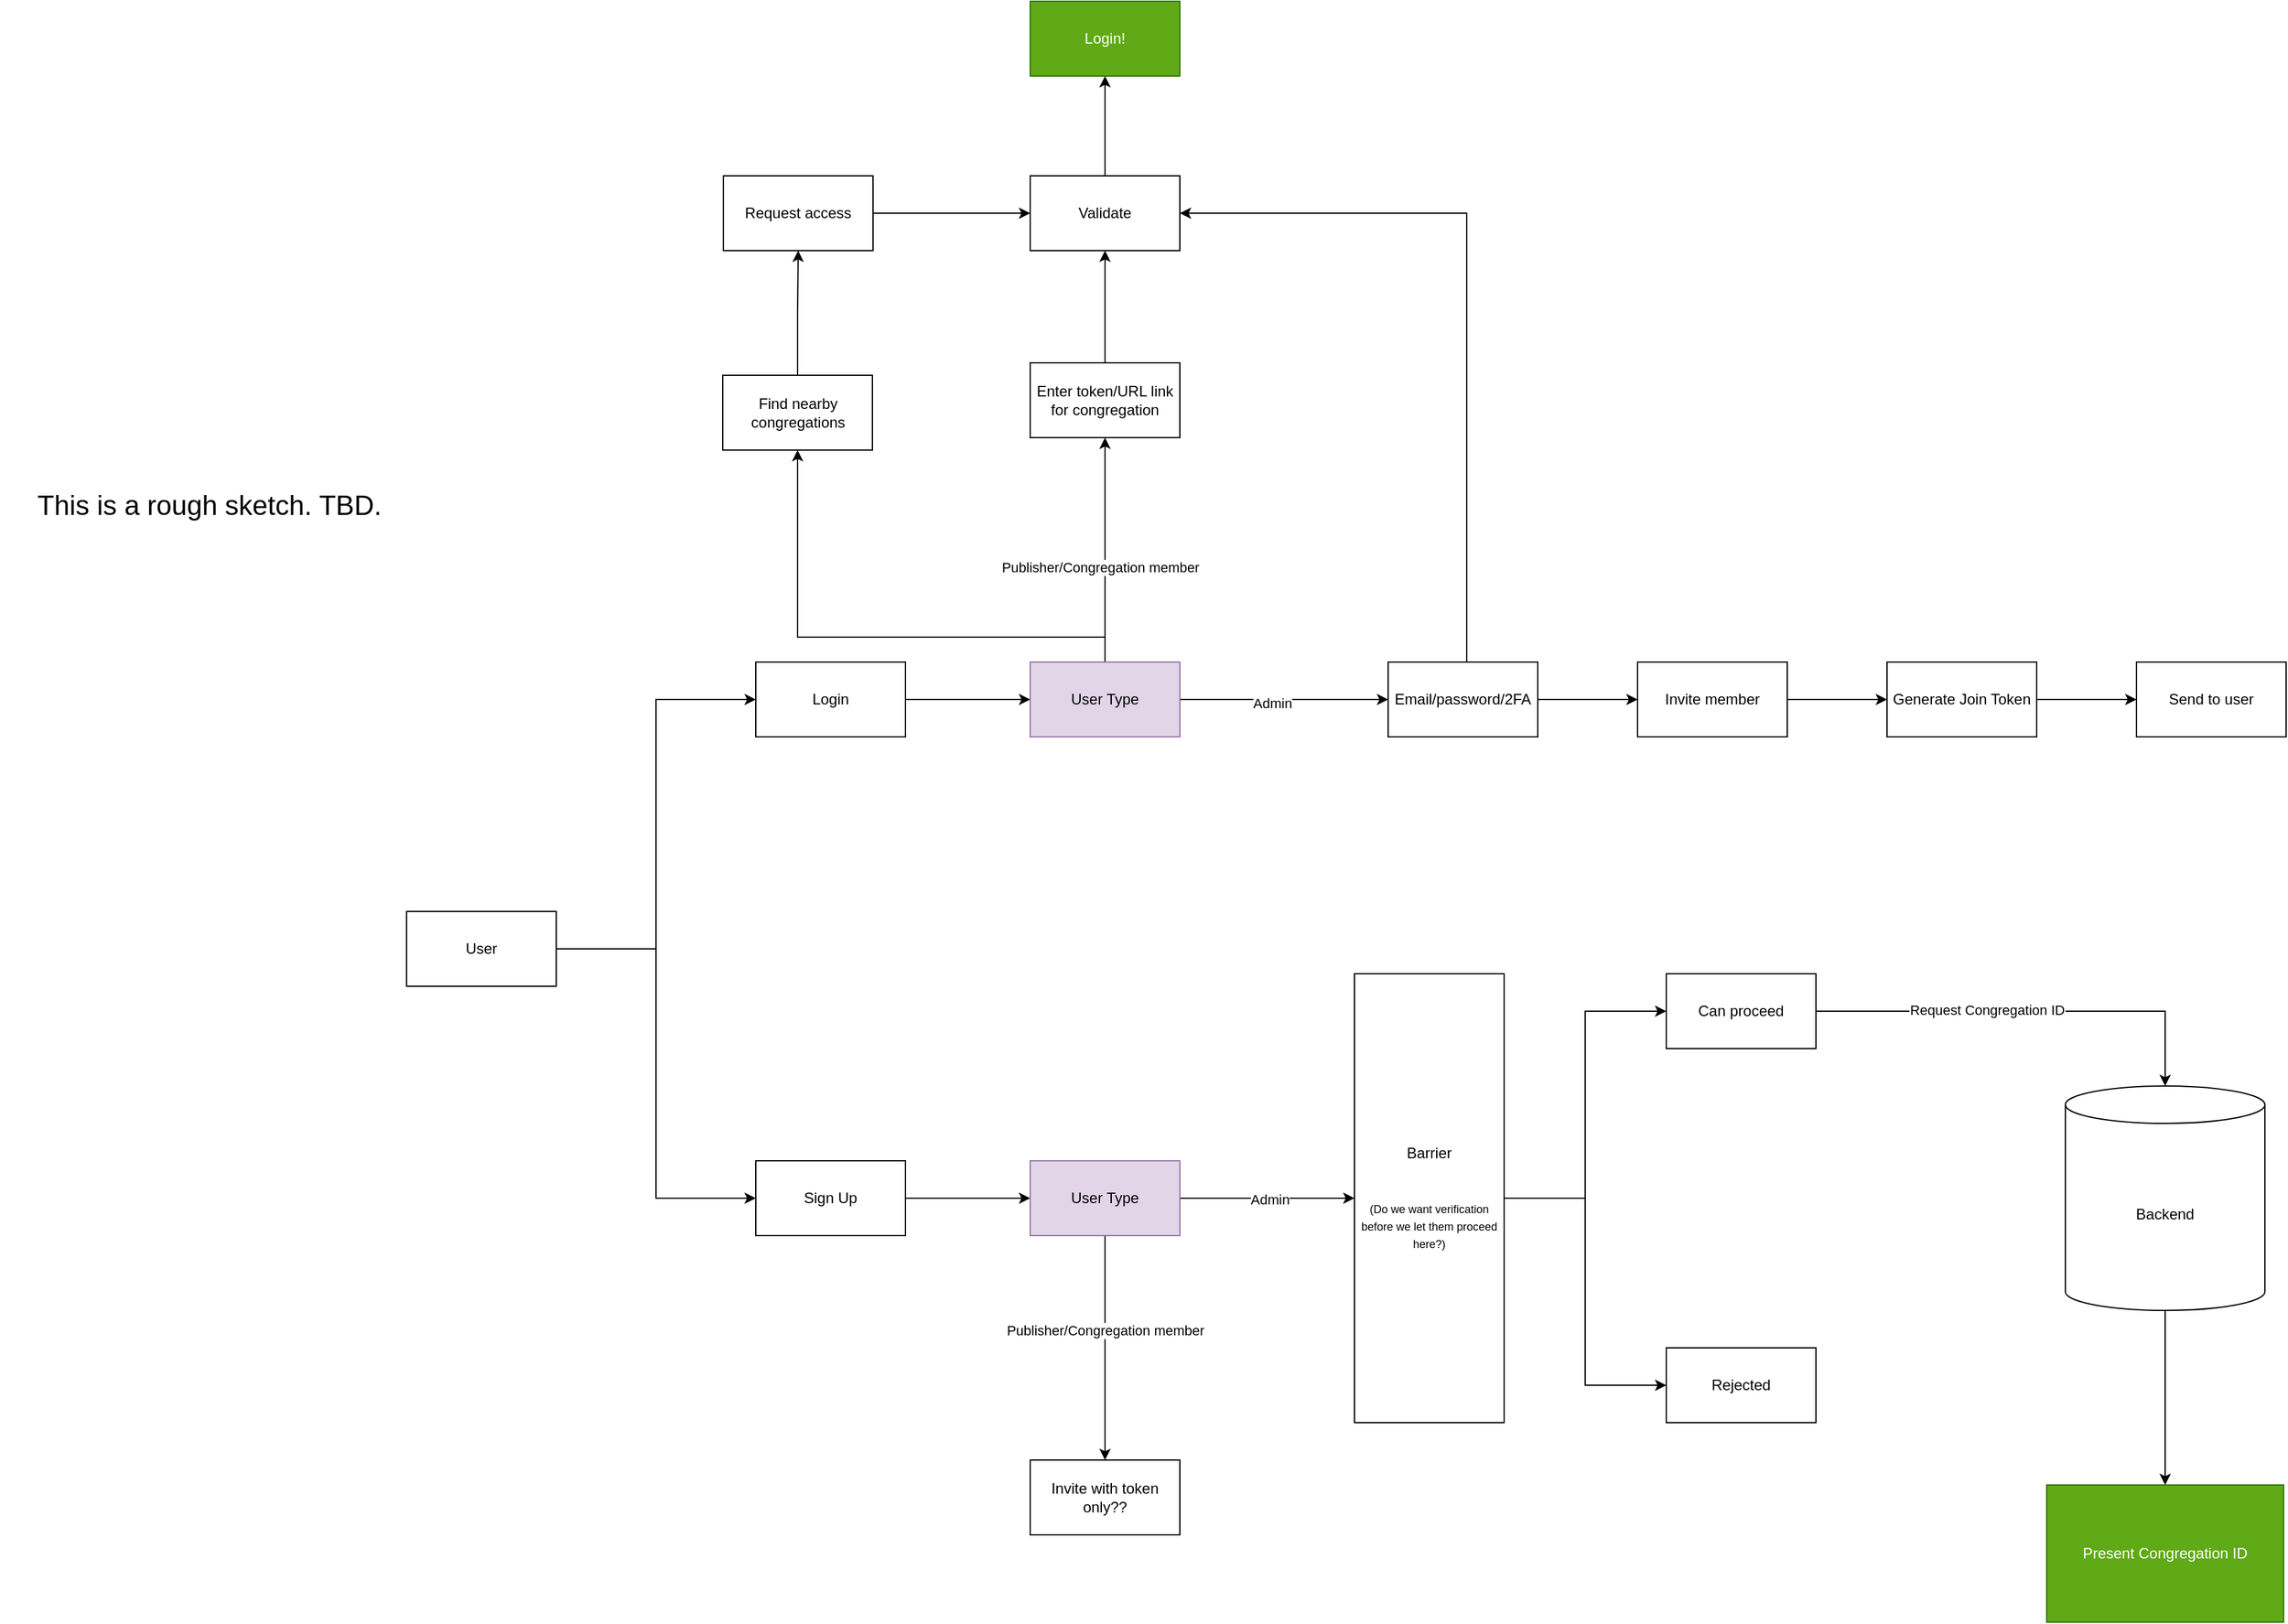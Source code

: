 <mxfile version="22.0.0" type="github">
  <diagram name="User signup flow" id="o2GrZaCjWQQd2fSFEVUN">
    <mxGraphModel dx="2601" dy="2298" grid="1" gridSize="10" guides="1" tooltips="1" connect="1" arrows="1" fold="1" page="1" pageScale="1" pageWidth="827" pageHeight="1169" math="0" shadow="0">
      <root>
        <mxCell id="0" />
        <mxCell id="1" parent="0" />
        <mxCell id="fBh_FYKIKYjijbqq-Vlf-8" style="edgeStyle=orthogonalEdgeStyle;rounded=0;orthogonalLoop=1;jettySize=auto;html=1;entryX=0;entryY=0.5;entryDx=0;entryDy=0;" parent="1" source="fBh_FYKIKYjijbqq-Vlf-2" target="fBh_FYKIKYjijbqq-Vlf-4" edge="1">
          <mxGeometry relative="1" as="geometry" />
        </mxCell>
        <mxCell id="fBh_FYKIKYjijbqq-Vlf-9" style="edgeStyle=orthogonalEdgeStyle;rounded=0;orthogonalLoop=1;jettySize=auto;html=1;entryX=0;entryY=0.5;entryDx=0;entryDy=0;" parent="1" source="fBh_FYKIKYjijbqq-Vlf-2" target="fBh_FYKIKYjijbqq-Vlf-5" edge="1">
          <mxGeometry relative="1" as="geometry" />
        </mxCell>
        <mxCell id="fBh_FYKIKYjijbqq-Vlf-2" value="User" style="rounded=0;whiteSpace=wrap;html=1;" parent="1" vertex="1">
          <mxGeometry x="40" y="370" width="120" height="60" as="geometry" />
        </mxCell>
        <mxCell id="fBh_FYKIKYjijbqq-Vlf-3" value="&lt;font style=&quot;font-size: 22px;&quot;&gt;This is a rough sketch. TBD.&lt;/font&gt;" style="text;html=1;strokeColor=none;fillColor=none;align=center;verticalAlign=middle;whiteSpace=wrap;rounded=0;" parent="1" vertex="1">
          <mxGeometry x="-286" y="-20" width="336" height="130" as="geometry" />
        </mxCell>
        <mxCell id="fBh_FYKIKYjijbqq-Vlf-46" value="" style="edgeStyle=orthogonalEdgeStyle;rounded=0;orthogonalLoop=1;jettySize=auto;html=1;entryX=0;entryY=0.5;entryDx=0;entryDy=0;" parent="1" source="fBh_FYKIKYjijbqq-Vlf-4" target="fBh_FYKIKYjijbqq-Vlf-47" edge="1">
          <mxGeometry relative="1" as="geometry">
            <mxPoint x="480" y="250" as="targetPoint" />
          </mxGeometry>
        </mxCell>
        <mxCell id="fBh_FYKIKYjijbqq-Vlf-4" value="Login" style="rounded=0;whiteSpace=wrap;html=1;" parent="1" vertex="1">
          <mxGeometry x="320" y="170" width="120" height="60" as="geometry" />
        </mxCell>
        <mxCell id="fBh_FYKIKYjijbqq-Vlf-19" style="edgeStyle=orthogonalEdgeStyle;rounded=0;orthogonalLoop=1;jettySize=auto;html=1;entryX=0;entryY=0.5;entryDx=0;entryDy=0;" parent="1" source="fBh_FYKIKYjijbqq-Vlf-5" target="fBh_FYKIKYjijbqq-Vlf-16" edge="1">
          <mxGeometry relative="1" as="geometry" />
        </mxCell>
        <mxCell id="fBh_FYKIKYjijbqq-Vlf-5" value="Sign Up" style="rounded=0;whiteSpace=wrap;html=1;" parent="1" vertex="1">
          <mxGeometry x="320" y="570" width="120" height="60" as="geometry" />
        </mxCell>
        <mxCell id="fBh_FYKIKYjijbqq-Vlf-14" value="Invite with token only??" style="rounded=0;whiteSpace=wrap;html=1;" parent="1" vertex="1">
          <mxGeometry x="540" y="810" width="120" height="60" as="geometry" />
        </mxCell>
        <mxCell id="fBh_FYKIKYjijbqq-Vlf-17" style="edgeStyle=orthogonalEdgeStyle;rounded=0;orthogonalLoop=1;jettySize=auto;html=1;entryX=0.5;entryY=0;entryDx=0;entryDy=0;" parent="1" source="fBh_FYKIKYjijbqq-Vlf-16" target="fBh_FYKIKYjijbqq-Vlf-14" edge="1">
          <mxGeometry relative="1" as="geometry" />
        </mxCell>
        <mxCell id="fBh_FYKIKYjijbqq-Vlf-18" value="Publisher/Congregation member" style="edgeLabel;html=1;align=center;verticalAlign=middle;resizable=0;points=[];" parent="fBh_FYKIKYjijbqq-Vlf-17" vertex="1" connectable="0">
          <mxGeometry x="-0.16" relative="1" as="geometry">
            <mxPoint as="offset" />
          </mxGeometry>
        </mxCell>
        <mxCell id="fBh_FYKIKYjijbqq-Vlf-21" value="" style="edgeStyle=orthogonalEdgeStyle;rounded=0;orthogonalLoop=1;jettySize=auto;html=1;" parent="1" source="fBh_FYKIKYjijbqq-Vlf-16" target="fBh_FYKIKYjijbqq-Vlf-20" edge="1">
          <mxGeometry relative="1" as="geometry" />
        </mxCell>
        <mxCell id="fBh_FYKIKYjijbqq-Vlf-22" value="Admin" style="edgeLabel;html=1;align=center;verticalAlign=middle;resizable=0;points=[];" parent="fBh_FYKIKYjijbqq-Vlf-21" vertex="1" connectable="0">
          <mxGeometry x="0.025" y="-1" relative="1" as="geometry">
            <mxPoint as="offset" />
          </mxGeometry>
        </mxCell>
        <mxCell id="fBh_FYKIKYjijbqq-Vlf-16" value="User Type" style="rounded=0;whiteSpace=wrap;html=1;fillColor=#e1d5e7;strokeColor=#9673a6;" parent="1" vertex="1">
          <mxGeometry x="540" y="570" width="120" height="60" as="geometry" />
        </mxCell>
        <mxCell id="fBh_FYKIKYjijbqq-Vlf-24" value="" style="edgeStyle=orthogonalEdgeStyle;rounded=0;orthogonalLoop=1;jettySize=auto;html=1;" parent="1" source="fBh_FYKIKYjijbqq-Vlf-20" target="fBh_FYKIKYjijbqq-Vlf-23" edge="1">
          <mxGeometry relative="1" as="geometry" />
        </mxCell>
        <mxCell id="fBh_FYKIKYjijbqq-Vlf-35" value="" style="edgeStyle=orthogonalEdgeStyle;rounded=0;orthogonalLoop=1;jettySize=auto;html=1;" parent="1" source="fBh_FYKIKYjijbqq-Vlf-20" target="fBh_FYKIKYjijbqq-Vlf-34" edge="1">
          <mxGeometry relative="1" as="geometry" />
        </mxCell>
        <mxCell id="fBh_FYKIKYjijbqq-Vlf-20" value="Barrier&lt;br&gt;&lt;br&gt;&lt;br&gt;&lt;font style=&quot;font-size: 9px;&quot;&gt;(Do we want verification before we let them proceed here?)&lt;/font&gt;" style="rounded=0;whiteSpace=wrap;html=1;" parent="1" vertex="1">
          <mxGeometry x="800" y="420" width="120" height="360" as="geometry" />
        </mxCell>
        <mxCell id="fBh_FYKIKYjijbqq-Vlf-30" style="edgeStyle=orthogonalEdgeStyle;rounded=0;orthogonalLoop=1;jettySize=auto;html=1;entryX=0.5;entryY=0;entryDx=0;entryDy=0;entryPerimeter=0;" parent="1" source="fBh_FYKIKYjijbqq-Vlf-23" target="fBh_FYKIKYjijbqq-Vlf-27" edge="1">
          <mxGeometry relative="1" as="geometry">
            <mxPoint x="960" y="1280" as="targetPoint" />
          </mxGeometry>
        </mxCell>
        <mxCell id="fBh_FYKIKYjijbqq-Vlf-32" value="Request Congregation ID" style="edgeLabel;html=1;align=center;verticalAlign=middle;resizable=0;points=[];" parent="fBh_FYKIKYjijbqq-Vlf-30" vertex="1" connectable="0">
          <mxGeometry x="-0.193" y="1" relative="1" as="geometry">
            <mxPoint as="offset" />
          </mxGeometry>
        </mxCell>
        <mxCell id="fBh_FYKIKYjijbqq-Vlf-23" value="Can proceed" style="rounded=0;whiteSpace=wrap;html=1;" parent="1" vertex="1">
          <mxGeometry x="1050" y="420" width="120" height="60" as="geometry" />
        </mxCell>
        <mxCell id="fBh_FYKIKYjijbqq-Vlf-44" value="" style="edgeStyle=orthogonalEdgeStyle;rounded=0;orthogonalLoop=1;jettySize=auto;html=1;" parent="1" source="fBh_FYKIKYjijbqq-Vlf-27" target="fBh_FYKIKYjijbqq-Vlf-43" edge="1">
          <mxGeometry relative="1" as="geometry" />
        </mxCell>
        <mxCell id="fBh_FYKIKYjijbqq-Vlf-27" value="Backend" style="shape=cylinder3;whiteSpace=wrap;html=1;boundedLbl=1;backgroundOutline=1;size=15;" parent="1" vertex="1">
          <mxGeometry x="1370" y="510" width="160" height="180" as="geometry" />
        </mxCell>
        <mxCell id="fBh_FYKIKYjijbqq-Vlf-34" value="Rejected" style="whiteSpace=wrap;html=1;rounded=0;" parent="1" vertex="1">
          <mxGeometry x="1050" y="720" width="120" height="60" as="geometry" />
        </mxCell>
        <mxCell id="fBh_FYKIKYjijbqq-Vlf-43" value="Present Congregation ID" style="whiteSpace=wrap;html=1;fillColor=#60a917;strokeColor=#2D7600;fontColor=#ffffff;" parent="1" vertex="1">
          <mxGeometry x="1355" y="830" width="190" height="110" as="geometry" />
        </mxCell>
        <mxCell id="fBh_FYKIKYjijbqq-Vlf-49" value="" style="edgeStyle=orthogonalEdgeStyle;rounded=0;orthogonalLoop=1;jettySize=auto;html=1;" parent="1" source="fBh_FYKIKYjijbqq-Vlf-47" target="fBh_FYKIKYjijbqq-Vlf-48" edge="1">
          <mxGeometry relative="1" as="geometry" />
        </mxCell>
        <mxCell id="fBh_FYKIKYjijbqq-Vlf-50" value="Publisher/Congregation member" style="edgeLabel;html=1;align=center;verticalAlign=middle;resizable=0;points=[];" parent="fBh_FYKIKYjijbqq-Vlf-49" vertex="1" connectable="0">
          <mxGeometry x="-0.154" y="4" relative="1" as="geometry">
            <mxPoint as="offset" />
          </mxGeometry>
        </mxCell>
        <mxCell id="fBh_FYKIKYjijbqq-Vlf-56" value="" style="edgeStyle=orthogonalEdgeStyle;rounded=0;orthogonalLoop=1;jettySize=auto;html=1;" parent="1" source="fBh_FYKIKYjijbqq-Vlf-47" target="fBh_FYKIKYjijbqq-Vlf-55" edge="1">
          <mxGeometry relative="1" as="geometry" />
        </mxCell>
        <mxCell id="fBh_FYKIKYjijbqq-Vlf-58" value="Admin" style="edgeLabel;html=1;align=center;verticalAlign=middle;resizable=0;points=[];" parent="fBh_FYKIKYjijbqq-Vlf-56" vertex="1" connectable="0">
          <mxGeometry x="-0.114" y="-3" relative="1" as="geometry">
            <mxPoint as="offset" />
          </mxGeometry>
        </mxCell>
        <mxCell id="NmP0XAZTdI7223ewp8VS-2" style="edgeStyle=orthogonalEdgeStyle;rounded=0;orthogonalLoop=1;jettySize=auto;html=1;entryX=0.5;entryY=1;entryDx=0;entryDy=0;" parent="1" source="fBh_FYKIKYjijbqq-Vlf-47" target="NmP0XAZTdI7223ewp8VS-1" edge="1">
          <mxGeometry relative="1" as="geometry">
            <Array as="points">
              <mxPoint x="600" y="150" />
              <mxPoint x="353" y="150" />
            </Array>
          </mxGeometry>
        </mxCell>
        <mxCell id="fBh_FYKIKYjijbqq-Vlf-47" value="User Type" style="rounded=0;whiteSpace=wrap;html=1;fillColor=#e1d5e7;strokeColor=#9673a6;" parent="1" vertex="1">
          <mxGeometry x="540" y="170" width="120" height="60" as="geometry" />
        </mxCell>
        <mxCell id="fBh_FYKIKYjijbqq-Vlf-52" value="" style="edgeStyle=orthogonalEdgeStyle;rounded=0;orthogonalLoop=1;jettySize=auto;html=1;" parent="1" source="fBh_FYKIKYjijbqq-Vlf-48" target="fBh_FYKIKYjijbqq-Vlf-51" edge="1">
          <mxGeometry relative="1" as="geometry" />
        </mxCell>
        <mxCell id="fBh_FYKIKYjijbqq-Vlf-48" value="Enter token/URL link for congregation" style="rounded=0;whiteSpace=wrap;html=1;" parent="1" vertex="1">
          <mxGeometry x="540" y="-70" width="120" height="60" as="geometry" />
        </mxCell>
        <mxCell id="fBh_FYKIKYjijbqq-Vlf-54" value="" style="edgeStyle=orthogonalEdgeStyle;rounded=0;orthogonalLoop=1;jettySize=auto;html=1;" parent="1" source="fBh_FYKIKYjijbqq-Vlf-51" target="fBh_FYKIKYjijbqq-Vlf-53" edge="1">
          <mxGeometry relative="1" as="geometry" />
        </mxCell>
        <mxCell id="fBh_FYKIKYjijbqq-Vlf-51" value="Validate" style="rounded=0;whiteSpace=wrap;html=1;" parent="1" vertex="1">
          <mxGeometry x="540" y="-220" width="120" height="60" as="geometry" />
        </mxCell>
        <mxCell id="fBh_FYKIKYjijbqq-Vlf-53" value="Login!" style="rounded=0;whiteSpace=wrap;html=1;fillColor=#60a917;strokeColor=#2D7600;fontColor=#ffffff;" parent="1" vertex="1">
          <mxGeometry x="540" y="-360" width="120" height="60" as="geometry" />
        </mxCell>
        <mxCell id="fBh_FYKIKYjijbqq-Vlf-63" style="edgeStyle=orthogonalEdgeStyle;rounded=0;orthogonalLoop=1;jettySize=auto;html=1;entryX=1;entryY=0.5;entryDx=0;entryDy=0;" parent="1" source="fBh_FYKIKYjijbqq-Vlf-55" target="fBh_FYKIKYjijbqq-Vlf-51" edge="1">
          <mxGeometry relative="1" as="geometry">
            <Array as="points">
              <mxPoint x="890" y="-190" />
            </Array>
          </mxGeometry>
        </mxCell>
        <mxCell id="ICiGbA24oXmcSpx87rqs-2" value="" style="edgeStyle=orthogonalEdgeStyle;rounded=0;orthogonalLoop=1;jettySize=auto;html=1;" edge="1" parent="1" source="fBh_FYKIKYjijbqq-Vlf-55" target="ICiGbA24oXmcSpx87rqs-1">
          <mxGeometry relative="1" as="geometry" />
        </mxCell>
        <mxCell id="fBh_FYKIKYjijbqq-Vlf-55" value="Email/password/2FA" style="rounded=0;whiteSpace=wrap;html=1;" parent="1" vertex="1">
          <mxGeometry x="827" y="170" width="120" height="60" as="geometry" />
        </mxCell>
        <mxCell id="NmP0XAZTdI7223ewp8VS-6" value="" style="edgeStyle=orthogonalEdgeStyle;rounded=0;orthogonalLoop=1;jettySize=auto;html=1;" parent="1" source="NmP0XAZTdI7223ewp8VS-1" target="NmP0XAZTdI7223ewp8VS-5" edge="1">
          <mxGeometry relative="1" as="geometry" />
        </mxCell>
        <mxCell id="NmP0XAZTdI7223ewp8VS-1" value="Find nearby congregations" style="rounded=0;whiteSpace=wrap;html=1;" parent="1" vertex="1">
          <mxGeometry x="293.5" y="-60" width="120" height="60" as="geometry" />
        </mxCell>
        <mxCell id="NmP0XAZTdI7223ewp8VS-7" style="edgeStyle=orthogonalEdgeStyle;rounded=0;orthogonalLoop=1;jettySize=auto;html=1;entryX=0;entryY=0.5;entryDx=0;entryDy=0;" parent="1" source="NmP0XAZTdI7223ewp8VS-5" target="fBh_FYKIKYjijbqq-Vlf-51" edge="1">
          <mxGeometry relative="1" as="geometry" />
        </mxCell>
        <mxCell id="NmP0XAZTdI7223ewp8VS-5" value="Request access" style="rounded=0;whiteSpace=wrap;html=1;" parent="1" vertex="1">
          <mxGeometry x="294" y="-220" width="120" height="60" as="geometry" />
        </mxCell>
        <mxCell id="ICiGbA24oXmcSpx87rqs-4" value="" style="edgeStyle=orthogonalEdgeStyle;rounded=0;orthogonalLoop=1;jettySize=auto;html=1;" edge="1" parent="1" source="ICiGbA24oXmcSpx87rqs-1" target="ICiGbA24oXmcSpx87rqs-3">
          <mxGeometry relative="1" as="geometry" />
        </mxCell>
        <mxCell id="ICiGbA24oXmcSpx87rqs-1" value="Invite member" style="whiteSpace=wrap;html=1;rounded=0;" vertex="1" parent="1">
          <mxGeometry x="1027" y="170" width="120" height="60" as="geometry" />
        </mxCell>
        <mxCell id="ICiGbA24oXmcSpx87rqs-6" value="" style="edgeStyle=orthogonalEdgeStyle;rounded=0;orthogonalLoop=1;jettySize=auto;html=1;" edge="1" parent="1" source="ICiGbA24oXmcSpx87rqs-3" target="ICiGbA24oXmcSpx87rqs-5">
          <mxGeometry relative="1" as="geometry" />
        </mxCell>
        <mxCell id="ICiGbA24oXmcSpx87rqs-3" value="Generate Join Token" style="whiteSpace=wrap;html=1;rounded=0;" vertex="1" parent="1">
          <mxGeometry x="1227" y="170" width="120" height="60" as="geometry" />
        </mxCell>
        <mxCell id="ICiGbA24oXmcSpx87rqs-5" value="Send to user" style="whiteSpace=wrap;html=1;rounded=0;" vertex="1" parent="1">
          <mxGeometry x="1427" y="170" width="120" height="60" as="geometry" />
        </mxCell>
      </root>
    </mxGraphModel>
  </diagram>
</mxfile>
